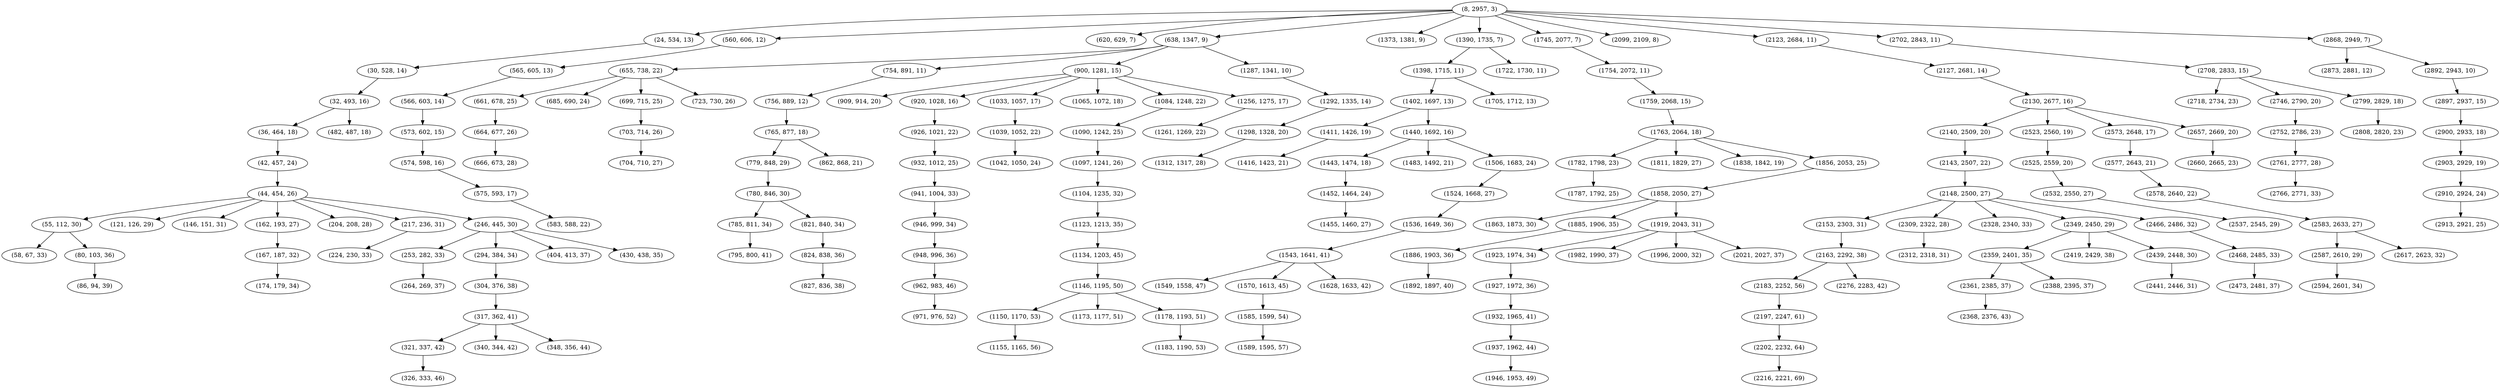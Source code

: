 digraph tree {
    "(8, 2957, 3)";
    "(24, 534, 13)";
    "(30, 528, 14)";
    "(32, 493, 16)";
    "(36, 464, 18)";
    "(42, 457, 24)";
    "(44, 454, 26)";
    "(55, 112, 30)";
    "(58, 67, 33)";
    "(80, 103, 36)";
    "(86, 94, 39)";
    "(121, 126, 29)";
    "(146, 151, 31)";
    "(162, 193, 27)";
    "(167, 187, 32)";
    "(174, 179, 34)";
    "(204, 208, 28)";
    "(217, 236, 31)";
    "(224, 230, 33)";
    "(246, 445, 30)";
    "(253, 282, 33)";
    "(264, 269, 37)";
    "(294, 384, 34)";
    "(304, 376, 38)";
    "(317, 362, 41)";
    "(321, 337, 42)";
    "(326, 333, 46)";
    "(340, 344, 42)";
    "(348, 356, 44)";
    "(404, 413, 37)";
    "(430, 438, 35)";
    "(482, 487, 18)";
    "(560, 606, 12)";
    "(565, 605, 13)";
    "(566, 603, 14)";
    "(573, 602, 15)";
    "(574, 598, 16)";
    "(575, 593, 17)";
    "(583, 588, 22)";
    "(620, 629, 7)";
    "(638, 1347, 9)";
    "(655, 738, 22)";
    "(661, 678, 25)";
    "(664, 677, 26)";
    "(666, 673, 28)";
    "(685, 690, 24)";
    "(699, 715, 25)";
    "(703, 714, 26)";
    "(704, 710, 27)";
    "(723, 730, 26)";
    "(754, 891, 11)";
    "(756, 889, 12)";
    "(765, 877, 18)";
    "(779, 848, 29)";
    "(780, 846, 30)";
    "(785, 811, 34)";
    "(795, 800, 41)";
    "(821, 840, 34)";
    "(824, 838, 36)";
    "(827, 836, 38)";
    "(862, 868, 21)";
    "(900, 1281, 15)";
    "(909, 914, 20)";
    "(920, 1028, 16)";
    "(926, 1021, 22)";
    "(932, 1012, 25)";
    "(941, 1004, 33)";
    "(946, 999, 34)";
    "(948, 996, 36)";
    "(962, 983, 46)";
    "(971, 976, 52)";
    "(1033, 1057, 17)";
    "(1039, 1052, 22)";
    "(1042, 1050, 24)";
    "(1065, 1072, 18)";
    "(1084, 1248, 22)";
    "(1090, 1242, 25)";
    "(1097, 1241, 26)";
    "(1104, 1235, 32)";
    "(1123, 1213, 35)";
    "(1134, 1203, 45)";
    "(1146, 1195, 50)";
    "(1150, 1170, 53)";
    "(1155, 1165, 56)";
    "(1173, 1177, 51)";
    "(1178, 1193, 51)";
    "(1183, 1190, 53)";
    "(1256, 1275, 17)";
    "(1261, 1269, 22)";
    "(1287, 1341, 10)";
    "(1292, 1335, 14)";
    "(1298, 1328, 20)";
    "(1312, 1317, 28)";
    "(1373, 1381, 9)";
    "(1390, 1735, 7)";
    "(1398, 1715, 11)";
    "(1402, 1697, 13)";
    "(1411, 1426, 19)";
    "(1416, 1423, 21)";
    "(1440, 1692, 16)";
    "(1443, 1474, 18)";
    "(1452, 1464, 24)";
    "(1455, 1460, 27)";
    "(1483, 1492, 21)";
    "(1506, 1683, 24)";
    "(1524, 1668, 27)";
    "(1536, 1649, 36)";
    "(1543, 1641, 41)";
    "(1549, 1558, 47)";
    "(1570, 1613, 45)";
    "(1585, 1599, 54)";
    "(1589, 1595, 57)";
    "(1628, 1633, 42)";
    "(1705, 1712, 13)";
    "(1722, 1730, 11)";
    "(1745, 2077, 7)";
    "(1754, 2072, 11)";
    "(1759, 2068, 15)";
    "(1763, 2064, 18)";
    "(1782, 1798, 23)";
    "(1787, 1792, 25)";
    "(1811, 1829, 27)";
    "(1838, 1842, 19)";
    "(1856, 2053, 25)";
    "(1858, 2050, 27)";
    "(1863, 1873, 30)";
    "(1885, 1906, 35)";
    "(1886, 1903, 36)";
    "(1892, 1897, 40)";
    "(1919, 2043, 31)";
    "(1923, 1974, 34)";
    "(1927, 1972, 36)";
    "(1932, 1965, 41)";
    "(1937, 1962, 44)";
    "(1946, 1953, 49)";
    "(1982, 1990, 37)";
    "(1996, 2000, 32)";
    "(2021, 2027, 37)";
    "(2099, 2109, 8)";
    "(2123, 2684, 11)";
    "(2127, 2681, 14)";
    "(2130, 2677, 16)";
    "(2140, 2509, 20)";
    "(2143, 2507, 22)";
    "(2148, 2500, 27)";
    "(2153, 2303, 31)";
    "(2163, 2292, 38)";
    "(2183, 2252, 56)";
    "(2197, 2247, 61)";
    "(2202, 2232, 64)";
    "(2216, 2221, 69)";
    "(2276, 2283, 42)";
    "(2309, 2322, 28)";
    "(2312, 2318, 31)";
    "(2328, 2340, 33)";
    "(2349, 2450, 29)";
    "(2359, 2401, 35)";
    "(2361, 2385, 37)";
    "(2368, 2376, 43)";
    "(2388, 2395, 37)";
    "(2419, 2429, 38)";
    "(2439, 2448, 30)";
    "(2441, 2446, 31)";
    "(2466, 2486, 32)";
    "(2468, 2485, 33)";
    "(2473, 2481, 37)";
    "(2523, 2560, 19)";
    "(2525, 2559, 20)";
    "(2532, 2550, 27)";
    "(2537, 2545, 29)";
    "(2573, 2648, 17)";
    "(2577, 2643, 21)";
    "(2578, 2640, 22)";
    "(2583, 2633, 27)";
    "(2587, 2610, 29)";
    "(2594, 2601, 34)";
    "(2617, 2623, 32)";
    "(2657, 2669, 20)";
    "(2660, 2665, 23)";
    "(2702, 2843, 11)";
    "(2708, 2833, 15)";
    "(2718, 2734, 23)";
    "(2746, 2790, 20)";
    "(2752, 2786, 23)";
    "(2761, 2777, 28)";
    "(2766, 2771, 33)";
    "(2799, 2829, 18)";
    "(2808, 2820, 23)";
    "(2868, 2949, 7)";
    "(2873, 2881, 12)";
    "(2892, 2943, 10)";
    "(2897, 2937, 15)";
    "(2900, 2933, 18)";
    "(2903, 2929, 19)";
    "(2910, 2924, 24)";
    "(2913, 2921, 25)";
    "(8, 2957, 3)" -> "(24, 534, 13)";
    "(8, 2957, 3)" -> "(560, 606, 12)";
    "(8, 2957, 3)" -> "(620, 629, 7)";
    "(8, 2957, 3)" -> "(638, 1347, 9)";
    "(8, 2957, 3)" -> "(1373, 1381, 9)";
    "(8, 2957, 3)" -> "(1390, 1735, 7)";
    "(8, 2957, 3)" -> "(1745, 2077, 7)";
    "(8, 2957, 3)" -> "(2099, 2109, 8)";
    "(8, 2957, 3)" -> "(2123, 2684, 11)";
    "(8, 2957, 3)" -> "(2702, 2843, 11)";
    "(8, 2957, 3)" -> "(2868, 2949, 7)";
    "(24, 534, 13)" -> "(30, 528, 14)";
    "(30, 528, 14)" -> "(32, 493, 16)";
    "(32, 493, 16)" -> "(36, 464, 18)";
    "(32, 493, 16)" -> "(482, 487, 18)";
    "(36, 464, 18)" -> "(42, 457, 24)";
    "(42, 457, 24)" -> "(44, 454, 26)";
    "(44, 454, 26)" -> "(55, 112, 30)";
    "(44, 454, 26)" -> "(121, 126, 29)";
    "(44, 454, 26)" -> "(146, 151, 31)";
    "(44, 454, 26)" -> "(162, 193, 27)";
    "(44, 454, 26)" -> "(204, 208, 28)";
    "(44, 454, 26)" -> "(217, 236, 31)";
    "(44, 454, 26)" -> "(246, 445, 30)";
    "(55, 112, 30)" -> "(58, 67, 33)";
    "(55, 112, 30)" -> "(80, 103, 36)";
    "(80, 103, 36)" -> "(86, 94, 39)";
    "(162, 193, 27)" -> "(167, 187, 32)";
    "(167, 187, 32)" -> "(174, 179, 34)";
    "(217, 236, 31)" -> "(224, 230, 33)";
    "(246, 445, 30)" -> "(253, 282, 33)";
    "(246, 445, 30)" -> "(294, 384, 34)";
    "(246, 445, 30)" -> "(404, 413, 37)";
    "(246, 445, 30)" -> "(430, 438, 35)";
    "(253, 282, 33)" -> "(264, 269, 37)";
    "(294, 384, 34)" -> "(304, 376, 38)";
    "(304, 376, 38)" -> "(317, 362, 41)";
    "(317, 362, 41)" -> "(321, 337, 42)";
    "(317, 362, 41)" -> "(340, 344, 42)";
    "(317, 362, 41)" -> "(348, 356, 44)";
    "(321, 337, 42)" -> "(326, 333, 46)";
    "(560, 606, 12)" -> "(565, 605, 13)";
    "(565, 605, 13)" -> "(566, 603, 14)";
    "(566, 603, 14)" -> "(573, 602, 15)";
    "(573, 602, 15)" -> "(574, 598, 16)";
    "(574, 598, 16)" -> "(575, 593, 17)";
    "(575, 593, 17)" -> "(583, 588, 22)";
    "(638, 1347, 9)" -> "(655, 738, 22)";
    "(638, 1347, 9)" -> "(754, 891, 11)";
    "(638, 1347, 9)" -> "(900, 1281, 15)";
    "(638, 1347, 9)" -> "(1287, 1341, 10)";
    "(655, 738, 22)" -> "(661, 678, 25)";
    "(655, 738, 22)" -> "(685, 690, 24)";
    "(655, 738, 22)" -> "(699, 715, 25)";
    "(655, 738, 22)" -> "(723, 730, 26)";
    "(661, 678, 25)" -> "(664, 677, 26)";
    "(664, 677, 26)" -> "(666, 673, 28)";
    "(699, 715, 25)" -> "(703, 714, 26)";
    "(703, 714, 26)" -> "(704, 710, 27)";
    "(754, 891, 11)" -> "(756, 889, 12)";
    "(756, 889, 12)" -> "(765, 877, 18)";
    "(765, 877, 18)" -> "(779, 848, 29)";
    "(765, 877, 18)" -> "(862, 868, 21)";
    "(779, 848, 29)" -> "(780, 846, 30)";
    "(780, 846, 30)" -> "(785, 811, 34)";
    "(780, 846, 30)" -> "(821, 840, 34)";
    "(785, 811, 34)" -> "(795, 800, 41)";
    "(821, 840, 34)" -> "(824, 838, 36)";
    "(824, 838, 36)" -> "(827, 836, 38)";
    "(900, 1281, 15)" -> "(909, 914, 20)";
    "(900, 1281, 15)" -> "(920, 1028, 16)";
    "(900, 1281, 15)" -> "(1033, 1057, 17)";
    "(900, 1281, 15)" -> "(1065, 1072, 18)";
    "(900, 1281, 15)" -> "(1084, 1248, 22)";
    "(900, 1281, 15)" -> "(1256, 1275, 17)";
    "(920, 1028, 16)" -> "(926, 1021, 22)";
    "(926, 1021, 22)" -> "(932, 1012, 25)";
    "(932, 1012, 25)" -> "(941, 1004, 33)";
    "(941, 1004, 33)" -> "(946, 999, 34)";
    "(946, 999, 34)" -> "(948, 996, 36)";
    "(948, 996, 36)" -> "(962, 983, 46)";
    "(962, 983, 46)" -> "(971, 976, 52)";
    "(1033, 1057, 17)" -> "(1039, 1052, 22)";
    "(1039, 1052, 22)" -> "(1042, 1050, 24)";
    "(1084, 1248, 22)" -> "(1090, 1242, 25)";
    "(1090, 1242, 25)" -> "(1097, 1241, 26)";
    "(1097, 1241, 26)" -> "(1104, 1235, 32)";
    "(1104, 1235, 32)" -> "(1123, 1213, 35)";
    "(1123, 1213, 35)" -> "(1134, 1203, 45)";
    "(1134, 1203, 45)" -> "(1146, 1195, 50)";
    "(1146, 1195, 50)" -> "(1150, 1170, 53)";
    "(1146, 1195, 50)" -> "(1173, 1177, 51)";
    "(1146, 1195, 50)" -> "(1178, 1193, 51)";
    "(1150, 1170, 53)" -> "(1155, 1165, 56)";
    "(1178, 1193, 51)" -> "(1183, 1190, 53)";
    "(1256, 1275, 17)" -> "(1261, 1269, 22)";
    "(1287, 1341, 10)" -> "(1292, 1335, 14)";
    "(1292, 1335, 14)" -> "(1298, 1328, 20)";
    "(1298, 1328, 20)" -> "(1312, 1317, 28)";
    "(1390, 1735, 7)" -> "(1398, 1715, 11)";
    "(1390, 1735, 7)" -> "(1722, 1730, 11)";
    "(1398, 1715, 11)" -> "(1402, 1697, 13)";
    "(1398, 1715, 11)" -> "(1705, 1712, 13)";
    "(1402, 1697, 13)" -> "(1411, 1426, 19)";
    "(1402, 1697, 13)" -> "(1440, 1692, 16)";
    "(1411, 1426, 19)" -> "(1416, 1423, 21)";
    "(1440, 1692, 16)" -> "(1443, 1474, 18)";
    "(1440, 1692, 16)" -> "(1483, 1492, 21)";
    "(1440, 1692, 16)" -> "(1506, 1683, 24)";
    "(1443, 1474, 18)" -> "(1452, 1464, 24)";
    "(1452, 1464, 24)" -> "(1455, 1460, 27)";
    "(1506, 1683, 24)" -> "(1524, 1668, 27)";
    "(1524, 1668, 27)" -> "(1536, 1649, 36)";
    "(1536, 1649, 36)" -> "(1543, 1641, 41)";
    "(1543, 1641, 41)" -> "(1549, 1558, 47)";
    "(1543, 1641, 41)" -> "(1570, 1613, 45)";
    "(1543, 1641, 41)" -> "(1628, 1633, 42)";
    "(1570, 1613, 45)" -> "(1585, 1599, 54)";
    "(1585, 1599, 54)" -> "(1589, 1595, 57)";
    "(1745, 2077, 7)" -> "(1754, 2072, 11)";
    "(1754, 2072, 11)" -> "(1759, 2068, 15)";
    "(1759, 2068, 15)" -> "(1763, 2064, 18)";
    "(1763, 2064, 18)" -> "(1782, 1798, 23)";
    "(1763, 2064, 18)" -> "(1811, 1829, 27)";
    "(1763, 2064, 18)" -> "(1838, 1842, 19)";
    "(1763, 2064, 18)" -> "(1856, 2053, 25)";
    "(1782, 1798, 23)" -> "(1787, 1792, 25)";
    "(1856, 2053, 25)" -> "(1858, 2050, 27)";
    "(1858, 2050, 27)" -> "(1863, 1873, 30)";
    "(1858, 2050, 27)" -> "(1885, 1906, 35)";
    "(1858, 2050, 27)" -> "(1919, 2043, 31)";
    "(1885, 1906, 35)" -> "(1886, 1903, 36)";
    "(1886, 1903, 36)" -> "(1892, 1897, 40)";
    "(1919, 2043, 31)" -> "(1923, 1974, 34)";
    "(1919, 2043, 31)" -> "(1982, 1990, 37)";
    "(1919, 2043, 31)" -> "(1996, 2000, 32)";
    "(1919, 2043, 31)" -> "(2021, 2027, 37)";
    "(1923, 1974, 34)" -> "(1927, 1972, 36)";
    "(1927, 1972, 36)" -> "(1932, 1965, 41)";
    "(1932, 1965, 41)" -> "(1937, 1962, 44)";
    "(1937, 1962, 44)" -> "(1946, 1953, 49)";
    "(2123, 2684, 11)" -> "(2127, 2681, 14)";
    "(2127, 2681, 14)" -> "(2130, 2677, 16)";
    "(2130, 2677, 16)" -> "(2140, 2509, 20)";
    "(2130, 2677, 16)" -> "(2523, 2560, 19)";
    "(2130, 2677, 16)" -> "(2573, 2648, 17)";
    "(2130, 2677, 16)" -> "(2657, 2669, 20)";
    "(2140, 2509, 20)" -> "(2143, 2507, 22)";
    "(2143, 2507, 22)" -> "(2148, 2500, 27)";
    "(2148, 2500, 27)" -> "(2153, 2303, 31)";
    "(2148, 2500, 27)" -> "(2309, 2322, 28)";
    "(2148, 2500, 27)" -> "(2328, 2340, 33)";
    "(2148, 2500, 27)" -> "(2349, 2450, 29)";
    "(2148, 2500, 27)" -> "(2466, 2486, 32)";
    "(2153, 2303, 31)" -> "(2163, 2292, 38)";
    "(2163, 2292, 38)" -> "(2183, 2252, 56)";
    "(2163, 2292, 38)" -> "(2276, 2283, 42)";
    "(2183, 2252, 56)" -> "(2197, 2247, 61)";
    "(2197, 2247, 61)" -> "(2202, 2232, 64)";
    "(2202, 2232, 64)" -> "(2216, 2221, 69)";
    "(2309, 2322, 28)" -> "(2312, 2318, 31)";
    "(2349, 2450, 29)" -> "(2359, 2401, 35)";
    "(2349, 2450, 29)" -> "(2419, 2429, 38)";
    "(2349, 2450, 29)" -> "(2439, 2448, 30)";
    "(2359, 2401, 35)" -> "(2361, 2385, 37)";
    "(2359, 2401, 35)" -> "(2388, 2395, 37)";
    "(2361, 2385, 37)" -> "(2368, 2376, 43)";
    "(2439, 2448, 30)" -> "(2441, 2446, 31)";
    "(2466, 2486, 32)" -> "(2468, 2485, 33)";
    "(2468, 2485, 33)" -> "(2473, 2481, 37)";
    "(2523, 2560, 19)" -> "(2525, 2559, 20)";
    "(2525, 2559, 20)" -> "(2532, 2550, 27)";
    "(2532, 2550, 27)" -> "(2537, 2545, 29)";
    "(2573, 2648, 17)" -> "(2577, 2643, 21)";
    "(2577, 2643, 21)" -> "(2578, 2640, 22)";
    "(2578, 2640, 22)" -> "(2583, 2633, 27)";
    "(2583, 2633, 27)" -> "(2587, 2610, 29)";
    "(2583, 2633, 27)" -> "(2617, 2623, 32)";
    "(2587, 2610, 29)" -> "(2594, 2601, 34)";
    "(2657, 2669, 20)" -> "(2660, 2665, 23)";
    "(2702, 2843, 11)" -> "(2708, 2833, 15)";
    "(2708, 2833, 15)" -> "(2718, 2734, 23)";
    "(2708, 2833, 15)" -> "(2746, 2790, 20)";
    "(2708, 2833, 15)" -> "(2799, 2829, 18)";
    "(2746, 2790, 20)" -> "(2752, 2786, 23)";
    "(2752, 2786, 23)" -> "(2761, 2777, 28)";
    "(2761, 2777, 28)" -> "(2766, 2771, 33)";
    "(2799, 2829, 18)" -> "(2808, 2820, 23)";
    "(2868, 2949, 7)" -> "(2873, 2881, 12)";
    "(2868, 2949, 7)" -> "(2892, 2943, 10)";
    "(2892, 2943, 10)" -> "(2897, 2937, 15)";
    "(2897, 2937, 15)" -> "(2900, 2933, 18)";
    "(2900, 2933, 18)" -> "(2903, 2929, 19)";
    "(2903, 2929, 19)" -> "(2910, 2924, 24)";
    "(2910, 2924, 24)" -> "(2913, 2921, 25)";
}
